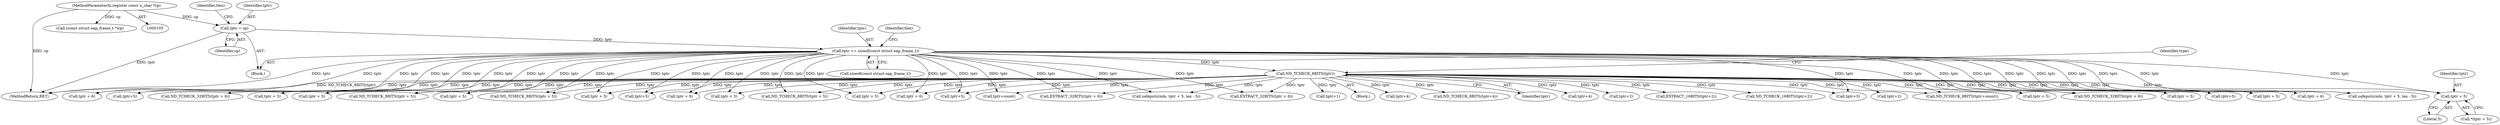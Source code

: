 digraph "0_tcpdump_985122081165753c7442bd7824c473eb9ff56308@pointer" {
"1000380" [label="(Call,tptr + 5)"];
"1000190" [label="(Call,tptr += sizeof(const struct eap_frame_t))"];
"1000120" [label="(Call,tptr = cp)"];
"1000107" [label="(MethodParameterIn,register const u_char *cp)"];
"1000204" [label="(Call,ND_TCHECK_8BITS(tptr))"];
"1000285" [label="(Call,tptr + 5)"];
"1000433" [label="(Call,tptr + 5)"];
"1000382" [label="(Literal,5)"];
"1000109" [label="(Block,)"];
"1000453" [label="(Call,tptr + 6)"];
"1000283" [label="(Call,safeputs(ndo, tptr + 5, len - 5))"];
"1000391" [label="(Call,tptr + 6)"];
"1000439" [label="(Call,tptr+5)"];
"1000443" [label="(Call,ND_TCHECK_32BITS(tptr + 6))"];
"1000247" [label="(Call,ND_TCHECK_8BITS(tptr+4))"];
"1000477" [label="(Call,tptr + 5)"];
"1000204" [label="(Call,ND_TCHECK_8BITS(tptr))"];
"1000405" [label="(Call,ND_TCHECK_8BITS(tptr + 5))"];
"1000120" [label="(Call,tptr = cp)"];
"1000380" [label="(Call,tptr + 5)"];
"1000205" [label="(Identifier,tptr)"];
"1000124" [label="(Identifier,tlen)"];
"1000207" [label="(Identifier,type)"];
"1000363" [label="(Call,tptr + 5)"];
"1000379" [label="(Call,*(tptr + 5))"];
"1000323" [label="(Call,tptr+count)"];
"1000191" [label="(Identifier,tptr)"];
"1000304" [label="(Call,safeputs(ndo, tptr + 5, len - 5))"];
"1000190" [label="(Call,tptr += sizeof(const struct eap_frame_t))"];
"1000376" [label="(Call,tptr+5)"];
"1000254" [label="(Call,tptr+4)"];
"1000322" [label="(Call,ND_TCHECK_8BITS(tptr+count))"];
"1000211" [label="(Call,tptr+2)"];
"1000390" [label="(Call,ND_TCHECK_32BITS(tptr + 6))"];
"1000406" [label="(Call,tptr + 5)"];
"1000306" [label="(Call,tptr + 5)"];
"1000459" [label="(Call,ND_TCHECK_8BITS(tptr + 5))"];
"1000216" [label="(Call,EXTRACT_16BITS(tptr+2))"];
"1000349" [label="(Call,tptr + 5)"];
"1000128" [label="(Call,(const struct eap_frame_t *)cp)"];
"1000400" [label="(Call,tptr + 6)"];
"1000192" [label="(Call,sizeof(const struct eap_frame_t))"];
"1000499" [label="(MethodReturn,RET)"];
"1000348" [label="(Call,ND_TCHECK_8BITS(tptr + 5))"];
"1000195" [label="(Identifier,tlen)"];
"1000210" [label="(Call,ND_TCHECK_16BITS(tptr+2))"];
"1000217" [label="(Call,tptr+2)"];
"1000107" [label="(MethodParameterIn,register const u_char *cp)"];
"1000381" [label="(Identifier,tptr)"];
"1000234" [label="(Call,tptr+1)"];
"1000444" [label="(Call,tptr + 6)"];
"1000202" [label="(Block,)"];
"1000122" [label="(Identifier,cp)"];
"1000429" [label="(Call,tptr+5)"];
"1000248" [label="(Call,tptr+4)"];
"1000416" [label="(Call,tptr + 5)"];
"1000386" [label="(Call,tptr+5)"];
"1000460" [label="(Call,tptr + 5)"];
"1000473" [label="(Call,tptr+5)"];
"1000399" [label="(Call,EXTRACT_32BITS(tptr + 6))"];
"1000121" [label="(Identifier,tptr)"];
"1000452" [label="(Call,EXTRACT_32BITS(tptr + 6))"];
"1000380" -> "1000379"  [label="AST: "];
"1000380" -> "1000382"  [label="CFG: "];
"1000381" -> "1000380"  [label="AST: "];
"1000382" -> "1000380"  [label="AST: "];
"1000379" -> "1000380"  [label="CFG: "];
"1000190" -> "1000380"  [label="DDG: tptr"];
"1000204" -> "1000380"  [label="DDG: tptr"];
"1000190" -> "1000109"  [label="AST: "];
"1000190" -> "1000192"  [label="CFG: "];
"1000191" -> "1000190"  [label="AST: "];
"1000192" -> "1000190"  [label="AST: "];
"1000195" -> "1000190"  [label="CFG: "];
"1000190" -> "1000499"  [label="DDG: tptr"];
"1000120" -> "1000190"  [label="DDG: tptr"];
"1000190" -> "1000204"  [label="DDG: tptr"];
"1000190" -> "1000283"  [label="DDG: tptr"];
"1000190" -> "1000285"  [label="DDG: tptr"];
"1000190" -> "1000304"  [label="DDG: tptr"];
"1000190" -> "1000306"  [label="DDG: tptr"];
"1000190" -> "1000322"  [label="DDG: tptr"];
"1000190" -> "1000323"  [label="DDG: tptr"];
"1000190" -> "1000348"  [label="DDG: tptr"];
"1000190" -> "1000349"  [label="DDG: tptr"];
"1000190" -> "1000363"  [label="DDG: tptr"];
"1000190" -> "1000376"  [label="DDG: tptr"];
"1000190" -> "1000386"  [label="DDG: tptr"];
"1000190" -> "1000390"  [label="DDG: tptr"];
"1000190" -> "1000391"  [label="DDG: tptr"];
"1000190" -> "1000399"  [label="DDG: tptr"];
"1000190" -> "1000400"  [label="DDG: tptr"];
"1000190" -> "1000405"  [label="DDG: tptr"];
"1000190" -> "1000406"  [label="DDG: tptr"];
"1000190" -> "1000416"  [label="DDG: tptr"];
"1000190" -> "1000429"  [label="DDG: tptr"];
"1000190" -> "1000433"  [label="DDG: tptr"];
"1000190" -> "1000439"  [label="DDG: tptr"];
"1000190" -> "1000443"  [label="DDG: tptr"];
"1000190" -> "1000444"  [label="DDG: tptr"];
"1000190" -> "1000452"  [label="DDG: tptr"];
"1000190" -> "1000453"  [label="DDG: tptr"];
"1000190" -> "1000459"  [label="DDG: tptr"];
"1000190" -> "1000460"  [label="DDG: tptr"];
"1000190" -> "1000473"  [label="DDG: tptr"];
"1000190" -> "1000477"  [label="DDG: tptr"];
"1000120" -> "1000109"  [label="AST: "];
"1000120" -> "1000122"  [label="CFG: "];
"1000121" -> "1000120"  [label="AST: "];
"1000122" -> "1000120"  [label="AST: "];
"1000124" -> "1000120"  [label="CFG: "];
"1000120" -> "1000499"  [label="DDG: tptr"];
"1000107" -> "1000120"  [label="DDG: cp"];
"1000107" -> "1000105"  [label="AST: "];
"1000107" -> "1000499"  [label="DDG: cp"];
"1000107" -> "1000128"  [label="DDG: cp"];
"1000204" -> "1000202"  [label="AST: "];
"1000204" -> "1000205"  [label="CFG: "];
"1000205" -> "1000204"  [label="AST: "];
"1000207" -> "1000204"  [label="CFG: "];
"1000204" -> "1000499"  [label="DDG: ND_TCHECK_8BITS(tptr)"];
"1000204" -> "1000210"  [label="DDG: tptr"];
"1000204" -> "1000211"  [label="DDG: tptr"];
"1000204" -> "1000216"  [label="DDG: tptr"];
"1000204" -> "1000217"  [label="DDG: tptr"];
"1000204" -> "1000234"  [label="DDG: tptr"];
"1000204" -> "1000247"  [label="DDG: tptr"];
"1000204" -> "1000248"  [label="DDG: tptr"];
"1000204" -> "1000254"  [label="DDG: tptr"];
"1000204" -> "1000283"  [label="DDG: tptr"];
"1000204" -> "1000285"  [label="DDG: tptr"];
"1000204" -> "1000304"  [label="DDG: tptr"];
"1000204" -> "1000306"  [label="DDG: tptr"];
"1000204" -> "1000322"  [label="DDG: tptr"];
"1000204" -> "1000323"  [label="DDG: tptr"];
"1000204" -> "1000348"  [label="DDG: tptr"];
"1000204" -> "1000349"  [label="DDG: tptr"];
"1000204" -> "1000363"  [label="DDG: tptr"];
"1000204" -> "1000376"  [label="DDG: tptr"];
"1000204" -> "1000386"  [label="DDG: tptr"];
"1000204" -> "1000390"  [label="DDG: tptr"];
"1000204" -> "1000391"  [label="DDG: tptr"];
"1000204" -> "1000399"  [label="DDG: tptr"];
"1000204" -> "1000400"  [label="DDG: tptr"];
"1000204" -> "1000405"  [label="DDG: tptr"];
"1000204" -> "1000406"  [label="DDG: tptr"];
"1000204" -> "1000416"  [label="DDG: tptr"];
"1000204" -> "1000429"  [label="DDG: tptr"];
"1000204" -> "1000433"  [label="DDG: tptr"];
"1000204" -> "1000439"  [label="DDG: tptr"];
"1000204" -> "1000443"  [label="DDG: tptr"];
"1000204" -> "1000444"  [label="DDG: tptr"];
"1000204" -> "1000452"  [label="DDG: tptr"];
"1000204" -> "1000453"  [label="DDG: tptr"];
"1000204" -> "1000459"  [label="DDG: tptr"];
"1000204" -> "1000460"  [label="DDG: tptr"];
"1000204" -> "1000473"  [label="DDG: tptr"];
"1000204" -> "1000477"  [label="DDG: tptr"];
}
